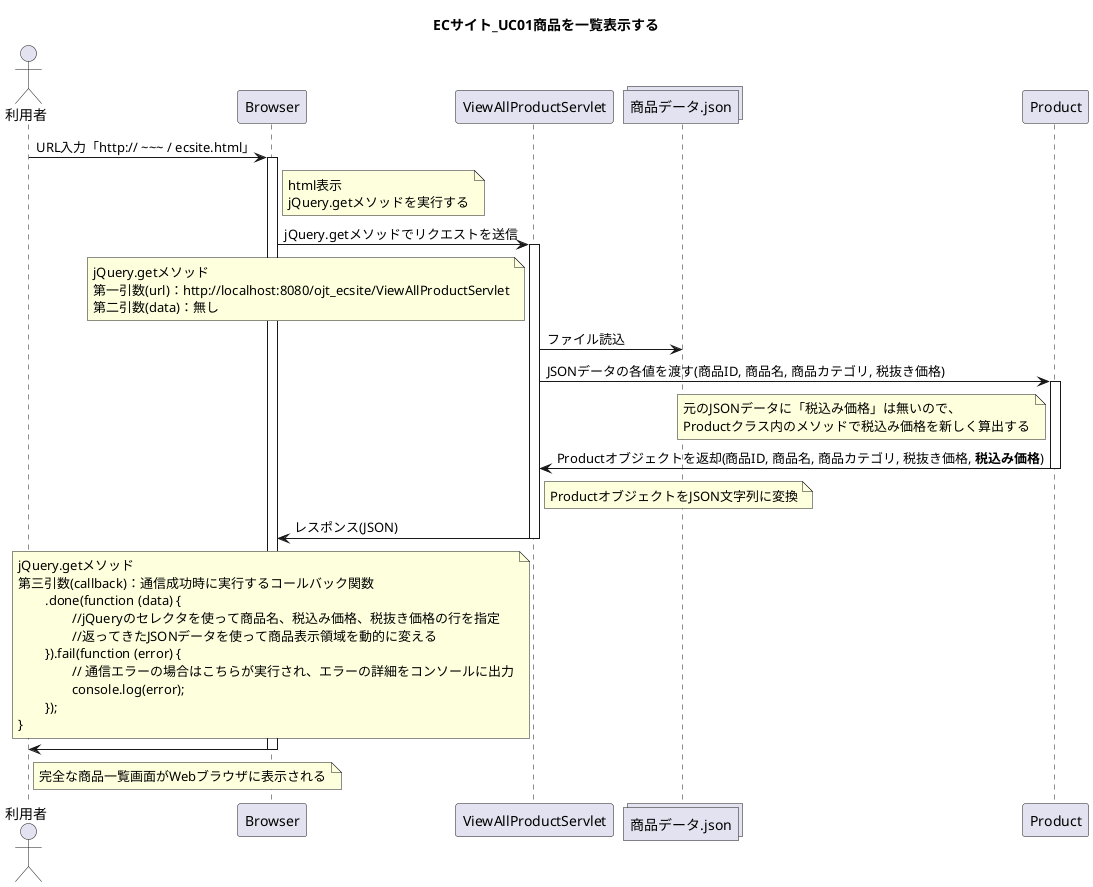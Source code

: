 @startuml
title ECサイト_UC01商品を一覧表示する

actor 利用者

利用者 -> Browser : URL入力「http:// ~~~ / ecsite.html」
activate Browser
note right of Browser
html表示
jQuery.getメソッドを実行する
end note

Browser -> ViewAllProductServlet : jQuery.getメソッドでリクエストを送信
activate ViewAllProductServlet

note left of ViewAllProductServlet
jQuery.getメソッド
第一引数(url)：http://localhost:8080/ojt_ecsite/ViewAllProductServlet
第二引数(data)：無し
end note

collections 商品データ.json
ViewAllProductServlet -> 商品データ.json : ファイル読込
ViewAllProductServlet -> Product : JSONデータの各値を渡す(商品ID, 商品名, 商品カテゴリ, 税抜き価格)
activate Product


note left of Product
元のJSONデータに「税込み価格」は無いので、
Productクラス内のメソッドで税込み価格を新しく算出する
end note
ViewAllProductServlet <- Product : Productオブジェクトを返却(商品ID, 商品名, 商品カテゴリ, 税抜き価格, **税込み価格**)

deactivate Product

note right of ViewAllProductServlet
ProductオブジェクトをJSON文字列に変換
end note
Browser <- ViewAllProductServlet : レスポンス(JSON)

note left of ViewAllProductServlet
jQuery.getメソッド
第三引数(callback)：通信成功時に実行するコールバック関数
	.done(function (data) {
		//jQueryのセレクタを使って商品名、税込み価格、税抜き価格の行を指定
    		//返ってきたJSONデータを使って商品表示領域を動的に変える
	}).fail(function (error) {
		// 通信エラーの場合はこちらが実行され、エラーの詳細をコンソールに出力
		console.log(error);
	});
}
end note

deactivate ViewAllProductServlet

利用者 <- Browser
note right of 利用者
完全な商品一覧画面がWebブラウザに表示される
end note

deactivate Browser

@enduml